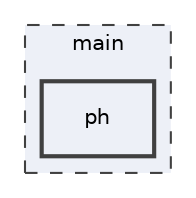 digraph "main/ph"
{
 // LATEX_PDF_SIZE
  edge [fontname="Helvetica",fontsize="10",labelfontname="Helvetica",labelfontsize="10"];
  node [fontname="Helvetica",fontsize="10",shape=record];
  compound=true
  subgraph clusterdir_5c982d53a68cdbcd421152b4020263a9 {
    graph [ bgcolor="#edf0f7", pencolor="grey25", style="filled,dashed,", label="main", fontname="Helvetica", fontsize="10", URL="dir_5c982d53a68cdbcd421152b4020263a9.html"]
  dir_b82347d4d76856b232979c583518e561 [shape=box, label="ph", style="filled,bold,", fillcolor="#edf0f7", color="grey25", URL="dir_b82347d4d76856b232979c583518e561.html"];
  }
}
